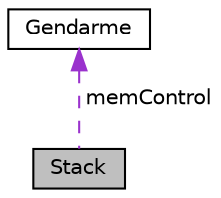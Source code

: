 digraph "Stack"
{
 // INTERACTIVE_SVG=YES
 // LATEX_PDF_SIZE
  edge [fontname="Helvetica",fontsize="10",labelfontname="Helvetica",labelfontsize="10"];
  node [fontname="Helvetica",fontsize="10",shape=record];
  Node1 [label="Stack",height=0.2,width=0.4,color="black", fillcolor="grey75", style="filled", fontcolor="black",tooltip=" "];
  Node2 -> Node1 [dir="back",color="darkorchid3",fontsize="10",style="dashed",label=" memControl" ,fontname="Helvetica"];
  Node2 [label="Gendarme",height=0.2,width=0.4,color="black", fillcolor="white", style="filled",URL="$classGendarme.html",tooltip="Класс, предназначенный для освобождения неиспользуемой памяти."];
}
